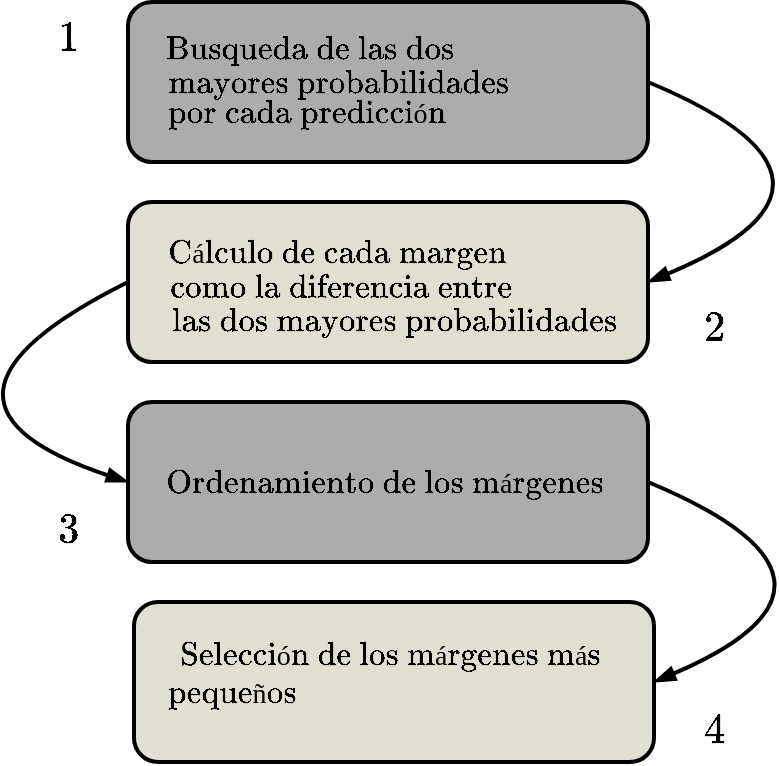 <mxfile version="26.1.1">
  <diagram name="Page-1" id="Ykw0tnQGzgniFtMDhd3j">
    <mxGraphModel dx="2820" dy="1376" grid="1" gridSize="10" guides="1" tooltips="1" connect="1" arrows="1" fold="1" page="1" pageScale="1" pageWidth="595" pageHeight="842" math="1" shadow="0">
      <root>
        <mxCell id="0" />
        <mxCell id="1" parent="0" />
        <mxCell id="hjdBpJjyIPGbq1nmFeGQ-1" value="" style="rounded=1;whiteSpace=wrap;html=1;fillColor=#ACACAC;strokeWidth=2;" parent="1" vertex="1">
          <mxGeometry x="-1140" y="-280" width="260" height="80" as="geometry" />
        </mxCell>
        <mxCell id="2sZYv_3ts4cbNwnal5f0-8" value="&lt;font style=&quot;font-size: 14px;&quot;&gt;$$\text{Busqueda de las dos}$$&lt;/font&gt;" style="text;html=1;align=center;verticalAlign=middle;whiteSpace=wrap;rounded=0;" parent="1" vertex="1">
          <mxGeometry x="-1130" y="-266" width="162.5" height="20" as="geometry" />
        </mxCell>
        <mxCell id="2sZYv_3ts4cbNwnal5f0-9" value="&lt;font style=&quot;font-size: 14px;&quot;&gt;$$\text{ mayores probabilidades}$$&lt;/font&gt;" style="text;html=1;align=center;verticalAlign=middle;whiteSpace=wrap;rounded=0;" parent="1" vertex="1">
          <mxGeometry x="-1134.5" y="-250" width="195" height="20" as="geometry" />
        </mxCell>
        <mxCell id="2sZYv_3ts4cbNwnal5f0-11" value="&lt;font style=&quot;font-size: 14px;&quot;&gt;$$\text{por cada predicción}$$&lt;/font&gt;" style="text;html=1;align=center;verticalAlign=middle;whiteSpace=wrap;rounded=0;" parent="1" vertex="1">
          <mxGeometry x="-1129.75" y="-240" width="160" height="30" as="geometry" />
        </mxCell>
        <mxCell id="2sZYv_3ts4cbNwnal5f0-13" value="" style="rounded=1;whiteSpace=wrap;html=1;fillColor=#E1DFD2;strokeWidth=2;" parent="1" vertex="1">
          <mxGeometry x="-1140" y="-180" width="260" height="80" as="geometry" />
        </mxCell>
        <mxCell id="2sZYv_3ts4cbNwnal5f0-15" value="&lt;font style=&quot;font-size: 14px;&quot;&gt;$$\text{Cálculo de cada margen}$$&lt;/font&gt;" style="text;html=1;align=center;verticalAlign=middle;whiteSpace=wrap;rounded=0;" parent="1" vertex="1">
          <mxGeometry x="-1065" y="-170" width="60" height="30" as="geometry" />
        </mxCell>
        <mxCell id="2sZYv_3ts4cbNwnal5f0-18" value="&lt;font style=&quot;font-size: 14px;&quot;&gt;$$\text{como la diferencia entre}$$&lt;/font&gt;" style="text;html=1;align=center;verticalAlign=middle;whiteSpace=wrap;rounded=0;" parent="1" vertex="1">
          <mxGeometry x="-1128" y="-152" width="190" height="30" as="geometry" />
        </mxCell>
        <mxCell id="2sZYv_3ts4cbNwnal5f0-19" value="&lt;font style=&quot;font-size: 14px;&quot;&gt;$$\text{las dos mayores probabilidades}$$&lt;/font&gt;" style="text;html=1;align=center;verticalAlign=middle;whiteSpace=wrap;rounded=0;" parent="1" vertex="1">
          <mxGeometry x="-1127" y="-131" width="240" height="20" as="geometry" />
        </mxCell>
        <mxCell id="2sZYv_3ts4cbNwnal5f0-22" value="" style="rounded=1;whiteSpace=wrap;html=1;fillColor=#ACACAC;strokeWidth=2;" parent="1" vertex="1">
          <mxGeometry x="-1140" y="-80" width="260" height="80" as="geometry" />
        </mxCell>
        <mxCell id="2sZYv_3ts4cbNwnal5f0-28" value="" style="rounded=1;whiteSpace=wrap;html=1;fillColor=#E1DFD2;strokeWidth=2;" parent="1" vertex="1">
          <mxGeometry x="-1137" y="20" width="260" height="80" as="geometry" />
        </mxCell>
        <mxCell id="2sZYv_3ts4cbNwnal5f0-30" value="&lt;font style=&quot;font-size: 14px;&quot;&gt;$$\text{Ordenamiento de los márgenes}$$&lt;/font&gt;" style="text;html=1;align=center;verticalAlign=middle;whiteSpace=wrap;rounded=0;" parent="1" vertex="1">
          <mxGeometry x="-1122" y="-55" width="219.75" height="30" as="geometry" />
        </mxCell>
        <mxCell id="2sZYv_3ts4cbNwnal5f0-33" value="&lt;font style=&quot;font-size: 14px;&quot;&gt;$$\text{Selección de los márgenes más}$$&lt;/font&gt;" style="text;html=1;align=center;verticalAlign=middle;whiteSpace=wrap;rounded=0;" parent="1" vertex="1">
          <mxGeometry x="-1109.12" y="30.5" width="200" height="30" as="geometry" />
        </mxCell>
        <mxCell id="2sZYv_3ts4cbNwnal5f0-36" value="&lt;font style=&quot;font-size: 14px;&quot;&gt;$$\text{pequeños}$$&lt;/font&gt;" style="text;html=1;align=center;verticalAlign=middle;whiteSpace=wrap;rounded=0;" parent="1" vertex="1">
          <mxGeometry x="-1124" y="50" width="72" height="30" as="geometry" />
        </mxCell>
        <mxCell id="une-8KMtuGK7TrT8kL5D-3" value="" style="endArrow=blockThin;html=1;rounded=0;exitX=1;exitY=0.5;exitDx=0;exitDy=0;entryX=1;entryY=0.5;entryDx=0;entryDy=0;strokeWidth=2;endFill=1;curved=1;" edge="1" parent="1" source="hjdBpJjyIPGbq1nmFeGQ-1" target="2sZYv_3ts4cbNwnal5f0-13">
          <mxGeometry width="50" height="50" relative="1" as="geometry">
            <mxPoint x="-820" y="-220" as="sourcePoint" />
            <mxPoint x="-770" y="-270" as="targetPoint" />
            <Array as="points">
              <mxPoint x="-760" y="-190" />
            </Array>
          </mxGeometry>
        </mxCell>
        <mxCell id="une-8KMtuGK7TrT8kL5D-4" value="" style="endArrow=blockThin;html=1;rounded=0;exitX=0;exitY=0.5;exitDx=0;exitDy=0;entryX=0;entryY=0.5;entryDx=0;entryDy=0;strokeWidth=2;endFill=1;curved=1;" edge="1" parent="1" source="2sZYv_3ts4cbNwnal5f0-13" target="2sZYv_3ts4cbNwnal5f0-22">
          <mxGeometry width="50" height="50" relative="1" as="geometry">
            <mxPoint x="-830" y="-40" as="sourcePoint" />
            <mxPoint x="-780" y="-90" as="targetPoint" />
            <Array as="points">
              <mxPoint x="-1260" y="-80" />
            </Array>
          </mxGeometry>
        </mxCell>
        <mxCell id="une-8KMtuGK7TrT8kL5D-5" value="" style="endArrow=blockThin;html=1;rounded=0;exitX=1;exitY=0.5;exitDx=0;exitDy=0;entryX=1;entryY=0.5;entryDx=0;entryDy=0;curved=1;strokeWidth=2;endFill=1;" edge="1" parent="1" source="2sZYv_3ts4cbNwnal5f0-22" target="2sZYv_3ts4cbNwnal5f0-28">
          <mxGeometry width="50" height="50" relative="1" as="geometry">
            <mxPoint x="-790" y="30" as="sourcePoint" />
            <mxPoint x="-740" y="-20" as="targetPoint" />
            <Array as="points">
              <mxPoint x="-760" y="10" />
            </Array>
          </mxGeometry>
        </mxCell>
        <mxCell id="une-8KMtuGK7TrT8kL5D-6" value="&lt;font style=&quot;font-size: 18px;&quot;&gt;$$1$$&lt;/font&gt;" style="text;html=1;align=center;verticalAlign=middle;whiteSpace=wrap;rounded=0;" vertex="1" parent="1">
          <mxGeometry x="-1200" y="-276" width="60" height="30" as="geometry" />
        </mxCell>
        <mxCell id="une-8KMtuGK7TrT8kL5D-7" value="&lt;font style=&quot;font-size: 18px;&quot;&gt;$$2$$&lt;/font&gt;" style="text;html=1;align=center;verticalAlign=middle;whiteSpace=wrap;rounded=0;" vertex="1" parent="1">
          <mxGeometry x="-877" y="-131" width="60" height="30" as="geometry" />
        </mxCell>
        <mxCell id="une-8KMtuGK7TrT8kL5D-8" value="&lt;font style=&quot;font-size: 18px;&quot;&gt;$$3$$&lt;/font&gt;" style="text;html=1;align=center;verticalAlign=middle;whiteSpace=wrap;rounded=0;" vertex="1" parent="1">
          <mxGeometry x="-1200" y="-30" width="60" height="30" as="geometry" />
        </mxCell>
        <mxCell id="une-8KMtuGK7TrT8kL5D-9" value="&lt;font style=&quot;font-size: 18px;&quot;&gt;$$4$$&lt;/font&gt;" style="text;html=1;align=center;verticalAlign=middle;whiteSpace=wrap;rounded=0;" vertex="1" parent="1">
          <mxGeometry x="-877" y="70" width="60" height="30" as="geometry" />
        </mxCell>
      </root>
    </mxGraphModel>
  </diagram>
</mxfile>
